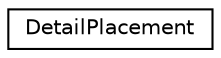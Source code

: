 digraph "Graphical Class Hierarchy"
{
 // LATEX_PDF_SIZE
  edge [fontname="Helvetica",fontsize="10",labelfontname="Helvetica",labelfontsize="10"];
  node [fontname="Helvetica",fontsize="10",shape=record];
  rankdir="LR";
  Node0 [label="DetailPlacement",height=0.2,width=0.4,color="black", fillcolor="white", style="filled",URL="$classDetailPlacement.html",tooltip=" "];
}
